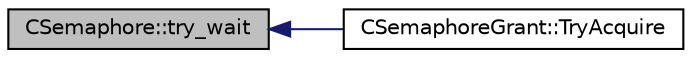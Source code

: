 digraph "CSemaphore::try_wait"
{
  edge [fontname="Helvetica",fontsize="10",labelfontname="Helvetica",labelfontsize="10"];
  node [fontname="Helvetica",fontsize="10",shape=record];
  rankdir="LR";
  Node10 [label="CSemaphore::try_wait",height=0.2,width=0.4,color="black", fillcolor="grey75", style="filled", fontcolor="black"];
  Node10 -> Node11 [dir="back",color="midnightblue",fontsize="10",style="solid",fontname="Helvetica"];
  Node11 [label="CSemaphoreGrant::TryAcquire",height=0.2,width=0.4,color="black", fillcolor="white", style="filled",URL="$d6/d2f/class_c_semaphore_grant.html#a9952d9ea087ced803c099f69992ebb1d"];
}
